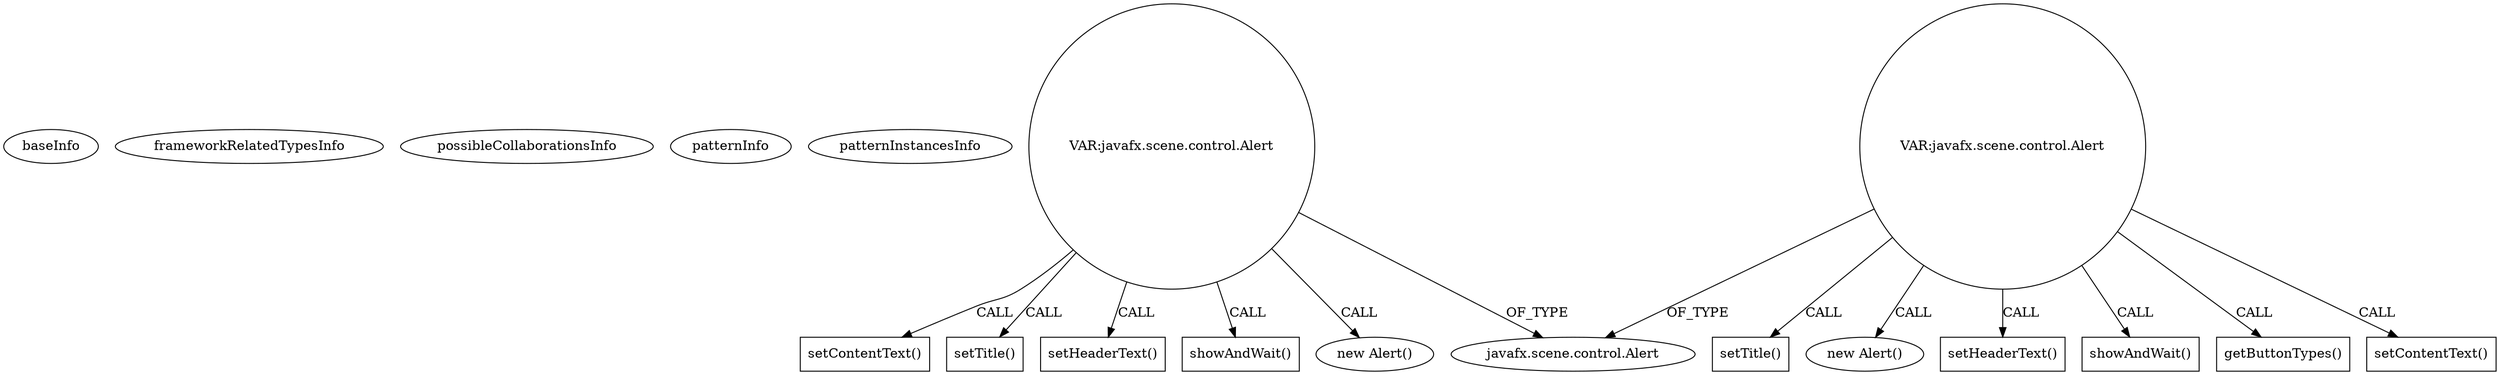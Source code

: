 digraph {
baseInfo[graphId=4110,category="pattern",isAnonymous=false,possibleRelation=false]
frameworkRelatedTypesInfo[]
possibleCollaborationsInfo[]
patternInfo[frequency=2.0,patternRootClient=null]
patternInstancesInfo[0="bianconejo-CEFX~/bianconejo-CEFX/CEFX-master/src/cefx/Main.java~void gotoPrincipal()~2033",1="bianconejo-CEFX~/bianconejo-CEFX/CEFX-master/src/cefx/Main.java~Main~2032"]
62[label="new Alert()",vertexType="CONSTRUCTOR_CALL",isFrameworkType=false]
63[label="VAR:javafx.scene.control.Alert",vertexType="VARIABLE_EXPRESION",isFrameworkType=false,shape=circle]
68[label="setHeaderText()",vertexType="INSIDE_CALL",isFrameworkType=false,shape=box]
64[label="javafx.scene.control.Alert",vertexType="FRAMEWORK_CLASS_TYPE",isFrameworkType=false]
86[label="showAndWait()",vertexType="INSIDE_CALL",isFrameworkType=false,shape=box]
84[label="getButtonTypes()",vertexType="INSIDE_CALL",isFrameworkType=false,shape=box]
88[label="VAR:javafx.scene.control.Alert",vertexType="VARIABLE_EXPRESION",isFrameworkType=false,shape=circle]
93[label="setHeaderText()",vertexType="INSIDE_CALL",isFrameworkType=false,shape=box]
97[label="showAndWait()",vertexType="INSIDE_CALL",isFrameworkType=false,shape=box]
87[label="new Alert()",vertexType="CONSTRUCTOR_CALL",isFrameworkType=false]
95[label="setContentText()",vertexType="INSIDE_CALL",isFrameworkType=false,shape=box]
70[label="setContentText()",vertexType="INSIDE_CALL",isFrameworkType=false,shape=box]
66[label="setTitle()",vertexType="INSIDE_CALL",isFrameworkType=false,shape=box]
91[label="setTitle()",vertexType="INSIDE_CALL",isFrameworkType=false,shape=box]
63->64[label="OF_TYPE"]
63->86[label="CALL"]
63->68[label="CALL"]
63->84[label="CALL"]
88->95[label="CALL"]
88->97[label="CALL"]
88->87[label="CALL"]
63->62[label="CALL"]
88->91[label="CALL"]
88->64[label="OF_TYPE"]
88->93[label="CALL"]
63->70[label="CALL"]
63->66[label="CALL"]
}
